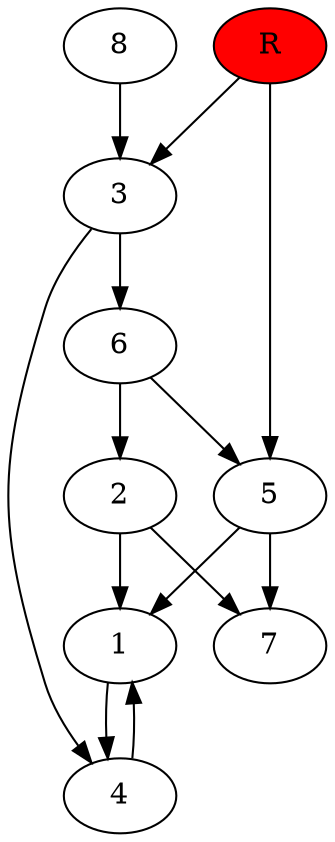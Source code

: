 digraph prb32256 {
	1
	2
	3
	4
	5
	6
	7
	8
	R [fillcolor="#ff0000" style=filled]
	1 -> 4
	2 -> 1
	2 -> 7
	3 -> 4
	3 -> 6
	4 -> 1
	5 -> 1
	5 -> 7
	6 -> 2
	6 -> 5
	8 -> 3
	R -> 3
	R -> 5
}
